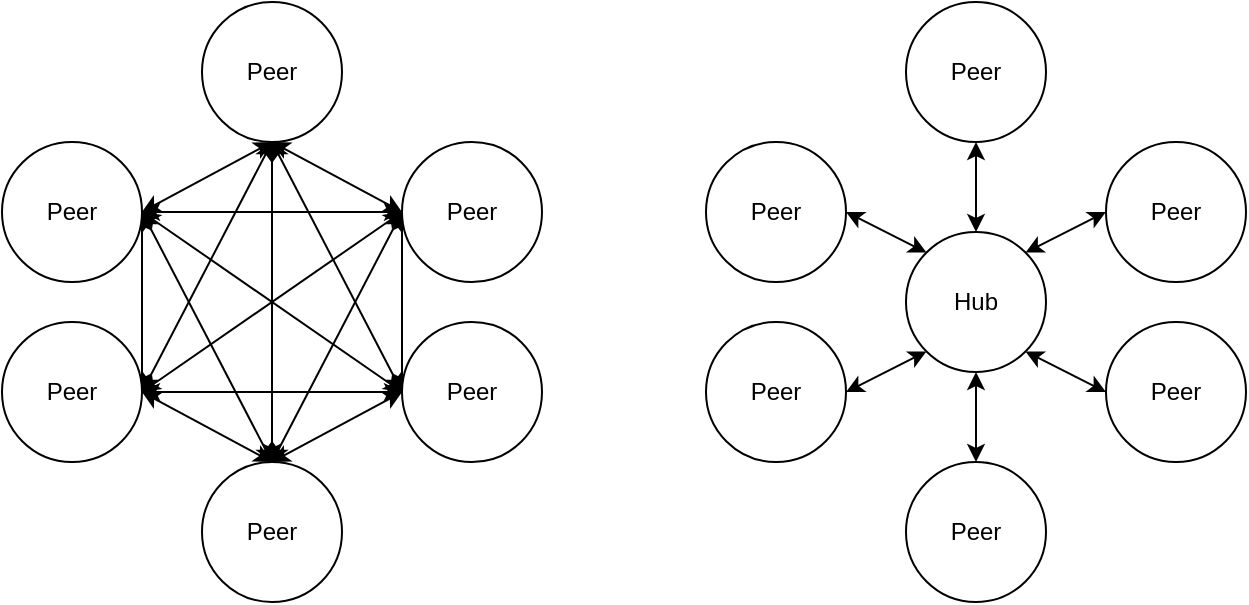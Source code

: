 <mxfile version="12.2.7" type="github" pages="1">
  <diagram id="OtpJZO7zIIz3gZ6J2ZQf" name="Page-1">
    <mxGraphModel dx="1038" dy="491" grid="0" gridSize="10" guides="1" tooltips="1" connect="1" arrows="1" fold="1" page="1" pageScale="1" pageWidth="827" pageHeight="1169" math="0" shadow="0">
      <root>
        <mxCell id="0"/>
        <mxCell id="1" parent="0"/>
        <mxCell id="7Jza5CA4qE4BxIB_BADM-13" style="edgeStyle=none;rounded=0;orthogonalLoop=1;jettySize=auto;html=1;exitX=0.5;exitY=1;exitDx=0;exitDy=0;entryX=0;entryY=0.5;entryDx=0;entryDy=0;startArrow=classic;startFill=1;" parent="1" source="7Jza5CA4qE4BxIB_BADM-1" target="7Jza5CA4qE4BxIB_BADM-5" edge="1">
          <mxGeometry relative="1" as="geometry"/>
        </mxCell>
        <mxCell id="GdXQ_3ZXdij7vv1rvwBt-1" style="rounded=0;orthogonalLoop=1;jettySize=auto;html=1;exitX=0.5;exitY=1;exitDx=0;exitDy=0;entryX=0;entryY=0.5;entryDx=0;entryDy=0;startArrow=classic;startFill=1;" edge="1" parent="1" source="7Jza5CA4qE4BxIB_BADM-1" target="7Jza5CA4qE4BxIB_BADM-6">
          <mxGeometry relative="1" as="geometry"/>
        </mxCell>
        <mxCell id="GdXQ_3ZXdij7vv1rvwBt-2" style="edgeStyle=none;rounded=0;orthogonalLoop=1;jettySize=auto;html=1;exitX=0.5;exitY=1;exitDx=0;exitDy=0;" edge="1" parent="1" source="7Jza5CA4qE4BxIB_BADM-1">
          <mxGeometry relative="1" as="geometry">
            <mxPoint x="235" y="380" as="targetPoint"/>
          </mxGeometry>
        </mxCell>
        <mxCell id="7Jza5CA4qE4BxIB_BADM-1" value="Peer" style="ellipse;whiteSpace=wrap;html=1;aspect=fixed;" parent="1" vertex="1">
          <mxGeometry x="200" y="150" width="70" height="70" as="geometry"/>
        </mxCell>
        <mxCell id="GdXQ_3ZXdij7vv1rvwBt-8" style="edgeStyle=none;rounded=0;orthogonalLoop=1;jettySize=auto;html=1;exitX=0.5;exitY=0;exitDx=0;exitDy=0;entryX=1;entryY=0.5;entryDx=0;entryDy=0;startArrow=classic;startFill=1;" edge="1" parent="1" source="7Jza5CA4qE4BxIB_BADM-2" target="7Jza5CA4qE4BxIB_BADM-4">
          <mxGeometry relative="1" as="geometry"/>
        </mxCell>
        <mxCell id="7Jza5CA4qE4BxIB_BADM-2" value="Peer" style="ellipse;whiteSpace=wrap;html=1;aspect=fixed;" parent="1" vertex="1">
          <mxGeometry x="200" y="380" width="70" height="70" as="geometry"/>
        </mxCell>
        <mxCell id="7Jza5CA4qE4BxIB_BADM-8" style="edgeStyle=none;rounded=0;orthogonalLoop=1;jettySize=auto;html=1;exitX=1;exitY=0.5;exitDx=0;exitDy=0;entryX=0.5;entryY=1;entryDx=0;entryDy=0;startArrow=classic;startFill=1;" parent="1" source="7Jza5CA4qE4BxIB_BADM-3" target="7Jza5CA4qE4BxIB_BADM-1" edge="1">
          <mxGeometry relative="1" as="geometry"/>
        </mxCell>
        <mxCell id="7Jza5CA4qE4BxIB_BADM-9" style="edgeStyle=none;rounded=0;orthogonalLoop=1;jettySize=auto;html=1;exitX=1;exitY=0.5;exitDx=0;exitDy=0;entryX=0;entryY=0.5;entryDx=0;entryDy=0;startArrow=classic;startFill=1;" parent="1" source="7Jza5CA4qE4BxIB_BADM-3" target="7Jza5CA4qE4BxIB_BADM-5" edge="1">
          <mxGeometry relative="1" as="geometry"/>
        </mxCell>
        <mxCell id="7Jza5CA4qE4BxIB_BADM-10" style="edgeStyle=none;rounded=0;orthogonalLoop=1;jettySize=auto;html=1;exitX=1;exitY=0.5;exitDx=0;exitDy=0;entryX=0;entryY=0.5;entryDx=0;entryDy=0;startArrow=classic;startFill=1;" parent="1" source="7Jza5CA4qE4BxIB_BADM-3" target="7Jza5CA4qE4BxIB_BADM-6" edge="1">
          <mxGeometry relative="1" as="geometry"/>
        </mxCell>
        <mxCell id="7Jza5CA4qE4BxIB_BADM-11" style="edgeStyle=none;rounded=0;orthogonalLoop=1;jettySize=auto;html=1;exitX=1;exitY=0.5;exitDx=0;exitDy=0;entryX=0.5;entryY=0;entryDx=0;entryDy=0;startArrow=classic;startFill=1;" parent="1" source="7Jza5CA4qE4BxIB_BADM-3" target="7Jza5CA4qE4BxIB_BADM-2" edge="1">
          <mxGeometry relative="1" as="geometry"/>
        </mxCell>
        <mxCell id="7Jza5CA4qE4BxIB_BADM-12" style="edgeStyle=none;rounded=0;orthogonalLoop=1;jettySize=auto;html=1;exitX=1;exitY=0.5;exitDx=0;exitDy=0;entryX=1;entryY=0.5;entryDx=0;entryDy=0;startArrow=classic;startFill=1;" parent="1" source="7Jza5CA4qE4BxIB_BADM-3" target="7Jza5CA4qE4BxIB_BADM-4" edge="1">
          <mxGeometry relative="1" as="geometry"/>
        </mxCell>
        <mxCell id="7Jza5CA4qE4BxIB_BADM-3" value="Peer" style="ellipse;whiteSpace=wrap;html=1;aspect=fixed;" parent="1" vertex="1">
          <mxGeometry x="100" y="220" width="70" height="70" as="geometry"/>
        </mxCell>
        <mxCell id="GdXQ_3ZXdij7vv1rvwBt-9" style="edgeStyle=none;rounded=0;orthogonalLoop=1;jettySize=auto;html=1;exitX=1;exitY=0.5;exitDx=0;exitDy=0;entryX=0.5;entryY=1;entryDx=0;entryDy=0;startArrow=classic;startFill=1;" edge="1" parent="1" source="7Jza5CA4qE4BxIB_BADM-4" target="7Jza5CA4qE4BxIB_BADM-1">
          <mxGeometry relative="1" as="geometry"/>
        </mxCell>
        <mxCell id="7Jza5CA4qE4BxIB_BADM-4" value="Peer" style="ellipse;whiteSpace=wrap;html=1;aspect=fixed;direction=east;" parent="1" vertex="1">
          <mxGeometry x="100" y="310" width="70" height="70" as="geometry"/>
        </mxCell>
        <mxCell id="GdXQ_3ZXdij7vv1rvwBt-3" style="edgeStyle=none;rounded=0;orthogonalLoop=1;jettySize=auto;html=1;exitX=0;exitY=0.5;exitDx=0;exitDy=0;entryX=0;entryY=0.5;entryDx=0;entryDy=0;startArrow=classic;startFill=1;" edge="1" parent="1" source="7Jza5CA4qE4BxIB_BADM-5" target="7Jza5CA4qE4BxIB_BADM-6">
          <mxGeometry relative="1" as="geometry"/>
        </mxCell>
        <mxCell id="GdXQ_3ZXdij7vv1rvwBt-4" style="edgeStyle=none;rounded=0;orthogonalLoop=1;jettySize=auto;html=1;exitX=0;exitY=0.5;exitDx=0;exitDy=0;entryX=0.5;entryY=0;entryDx=0;entryDy=0;startArrow=classic;startFill=1;" edge="1" parent="1" source="7Jza5CA4qE4BxIB_BADM-5" target="7Jza5CA4qE4BxIB_BADM-2">
          <mxGeometry relative="1" as="geometry"/>
        </mxCell>
        <mxCell id="GdXQ_3ZXdij7vv1rvwBt-5" style="edgeStyle=none;rounded=0;orthogonalLoop=1;jettySize=auto;html=1;exitX=0;exitY=0.5;exitDx=0;exitDy=0;entryX=1;entryY=0.5;entryDx=0;entryDy=0;startArrow=classic;startFill=1;" edge="1" parent="1" source="7Jza5CA4qE4BxIB_BADM-5" target="7Jza5CA4qE4BxIB_BADM-4">
          <mxGeometry relative="1" as="geometry"/>
        </mxCell>
        <mxCell id="7Jza5CA4qE4BxIB_BADM-5" value="Peer" style="ellipse;whiteSpace=wrap;html=1;aspect=fixed;" parent="1" vertex="1">
          <mxGeometry x="300" y="220" width="70" height="70" as="geometry"/>
        </mxCell>
        <mxCell id="GdXQ_3ZXdij7vv1rvwBt-6" style="edgeStyle=none;rounded=0;orthogonalLoop=1;jettySize=auto;html=1;exitX=0;exitY=0.5;exitDx=0;exitDy=0;entryX=0.5;entryY=0;entryDx=0;entryDy=0;startArrow=classic;startFill=1;" edge="1" parent="1" source="7Jza5CA4qE4BxIB_BADM-6" target="7Jza5CA4qE4BxIB_BADM-2">
          <mxGeometry relative="1" as="geometry"/>
        </mxCell>
        <mxCell id="GdXQ_3ZXdij7vv1rvwBt-7" style="edgeStyle=none;rounded=0;orthogonalLoop=1;jettySize=auto;html=1;exitX=0;exitY=0.5;exitDx=0;exitDy=0;entryX=1;entryY=0.5;entryDx=0;entryDy=0;startArrow=classic;startFill=1;" edge="1" parent="1" source="7Jza5CA4qE4BxIB_BADM-6" target="7Jza5CA4qE4BxIB_BADM-4">
          <mxGeometry relative="1" as="geometry"/>
        </mxCell>
        <mxCell id="7Jza5CA4qE4BxIB_BADM-6" value="Peer" style="ellipse;whiteSpace=wrap;html=1;aspect=fixed;" parent="1" vertex="1">
          <mxGeometry x="300" y="310" width="70" height="70" as="geometry"/>
        </mxCell>
        <mxCell id="GdXQ_3ZXdij7vv1rvwBt-13" value="Peer" style="ellipse;whiteSpace=wrap;html=1;aspect=fixed;" vertex="1" parent="1">
          <mxGeometry x="552" y="150" width="70" height="70" as="geometry"/>
        </mxCell>
        <mxCell id="GdXQ_3ZXdij7vv1rvwBt-15" value="Peer" style="ellipse;whiteSpace=wrap;html=1;aspect=fixed;" vertex="1" parent="1">
          <mxGeometry x="552" y="380" width="70" height="70" as="geometry"/>
        </mxCell>
        <mxCell id="GdXQ_3ZXdij7vv1rvwBt-21" value="Peer" style="ellipse;whiteSpace=wrap;html=1;aspect=fixed;" vertex="1" parent="1">
          <mxGeometry x="452" y="220" width="70" height="70" as="geometry"/>
        </mxCell>
        <mxCell id="GdXQ_3ZXdij7vv1rvwBt-23" value="Peer" style="ellipse;whiteSpace=wrap;html=1;aspect=fixed;direction=east;" vertex="1" parent="1">
          <mxGeometry x="452" y="310" width="70" height="70" as="geometry"/>
        </mxCell>
        <mxCell id="GdXQ_3ZXdij7vv1rvwBt-27" value="Peer" style="ellipse;whiteSpace=wrap;html=1;aspect=fixed;" vertex="1" parent="1">
          <mxGeometry x="652" y="220" width="70" height="70" as="geometry"/>
        </mxCell>
        <mxCell id="GdXQ_3ZXdij7vv1rvwBt-30" value="Peer" style="ellipse;whiteSpace=wrap;html=1;aspect=fixed;" vertex="1" parent="1">
          <mxGeometry x="652" y="310" width="70" height="70" as="geometry"/>
        </mxCell>
        <mxCell id="GdXQ_3ZXdij7vv1rvwBt-32" style="edgeStyle=none;rounded=0;orthogonalLoop=1;jettySize=auto;html=1;exitX=0.5;exitY=0;exitDx=0;exitDy=0;entryX=0.5;entryY=1;entryDx=0;entryDy=0;startArrow=classic;startFill=1;" edge="1" parent="1" source="GdXQ_3ZXdij7vv1rvwBt-31" target="GdXQ_3ZXdij7vv1rvwBt-13">
          <mxGeometry relative="1" as="geometry"/>
        </mxCell>
        <mxCell id="GdXQ_3ZXdij7vv1rvwBt-33" style="edgeStyle=none;rounded=0;orthogonalLoop=1;jettySize=auto;html=1;exitX=1;exitY=0;exitDx=0;exitDy=0;entryX=0;entryY=0.5;entryDx=0;entryDy=0;startArrow=classic;startFill=1;" edge="1" parent="1" source="GdXQ_3ZXdij7vv1rvwBt-31" target="GdXQ_3ZXdij7vv1rvwBt-27">
          <mxGeometry relative="1" as="geometry"/>
        </mxCell>
        <mxCell id="GdXQ_3ZXdij7vv1rvwBt-34" style="edgeStyle=none;rounded=0;orthogonalLoop=1;jettySize=auto;html=1;exitX=1;exitY=1;exitDx=0;exitDy=0;entryX=0;entryY=0.5;entryDx=0;entryDy=0;startArrow=classic;startFill=1;" edge="1" parent="1" source="GdXQ_3ZXdij7vv1rvwBt-31" target="GdXQ_3ZXdij7vv1rvwBt-30">
          <mxGeometry relative="1" as="geometry"/>
        </mxCell>
        <mxCell id="GdXQ_3ZXdij7vv1rvwBt-35" style="edgeStyle=none;rounded=0;orthogonalLoop=1;jettySize=auto;html=1;exitX=0.5;exitY=1;exitDx=0;exitDy=0;startArrow=classic;startFill=1;" edge="1" parent="1" source="GdXQ_3ZXdij7vv1rvwBt-31" target="GdXQ_3ZXdij7vv1rvwBt-15">
          <mxGeometry relative="1" as="geometry"/>
        </mxCell>
        <mxCell id="GdXQ_3ZXdij7vv1rvwBt-36" style="edgeStyle=none;rounded=0;orthogonalLoop=1;jettySize=auto;html=1;exitX=0;exitY=1;exitDx=0;exitDy=0;entryX=1;entryY=0.5;entryDx=0;entryDy=0;startArrow=classic;startFill=1;" edge="1" parent="1" source="GdXQ_3ZXdij7vv1rvwBt-31" target="GdXQ_3ZXdij7vv1rvwBt-23">
          <mxGeometry relative="1" as="geometry"/>
        </mxCell>
        <mxCell id="GdXQ_3ZXdij7vv1rvwBt-37" style="edgeStyle=none;rounded=0;orthogonalLoop=1;jettySize=auto;html=1;exitX=0;exitY=0;exitDx=0;exitDy=0;entryX=1;entryY=0.5;entryDx=0;entryDy=0;startArrow=classic;startFill=1;" edge="1" parent="1" source="GdXQ_3ZXdij7vv1rvwBt-31" target="GdXQ_3ZXdij7vv1rvwBt-21">
          <mxGeometry relative="1" as="geometry"/>
        </mxCell>
        <mxCell id="GdXQ_3ZXdij7vv1rvwBt-31" value="Hub" style="ellipse;whiteSpace=wrap;html=1;aspect=fixed;direction=east;" vertex="1" parent="1">
          <mxGeometry x="552" y="265" width="70" height="70" as="geometry"/>
        </mxCell>
      </root>
    </mxGraphModel>
  </diagram>
</mxfile>
